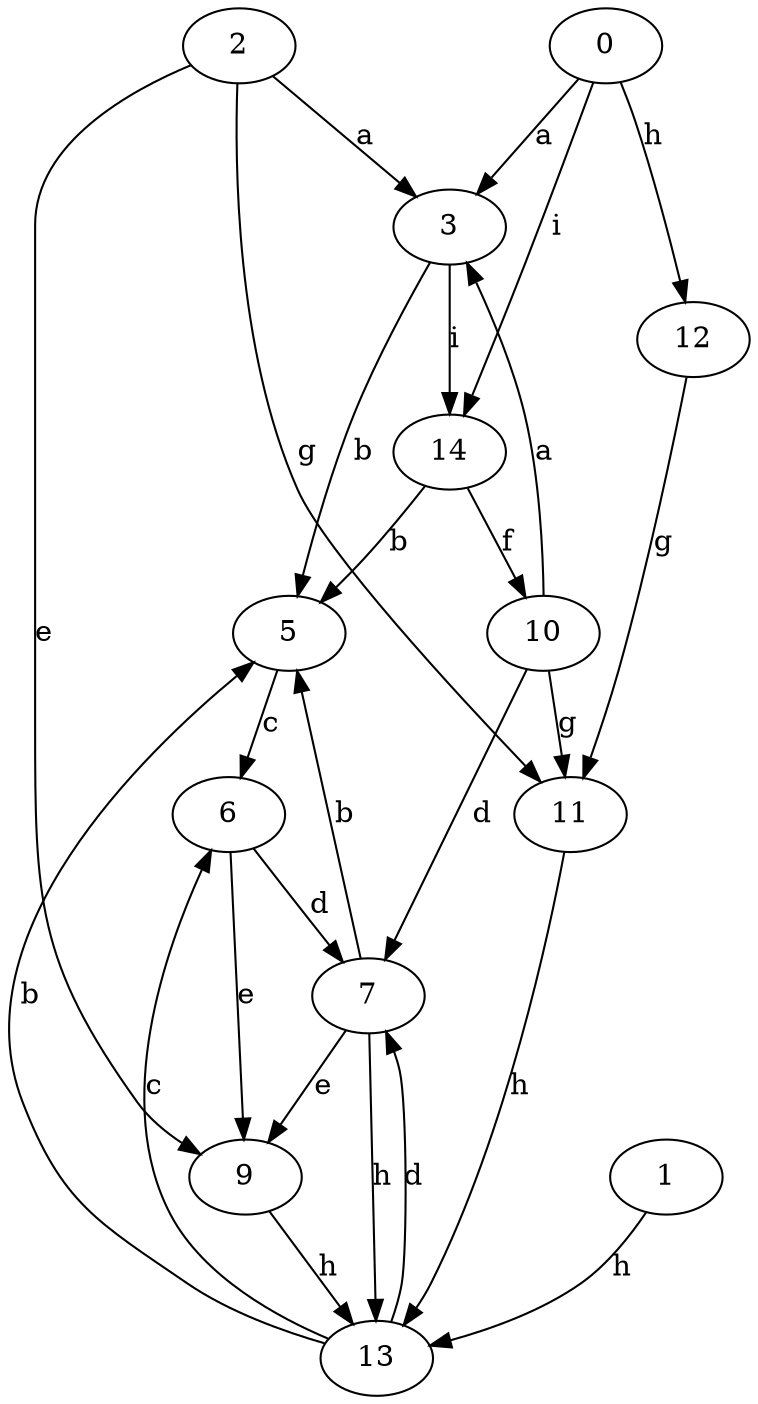 strict digraph  {
2;
3;
5;
6;
7;
9;
0;
10;
11;
12;
1;
13;
14;
2 -> 3  [label=a];
2 -> 9  [label=e];
2 -> 11  [label=g];
3 -> 5  [label=b];
3 -> 14  [label=i];
5 -> 6  [label=c];
6 -> 7  [label=d];
6 -> 9  [label=e];
7 -> 5  [label=b];
7 -> 9  [label=e];
7 -> 13  [label=h];
9 -> 13  [label=h];
0 -> 3  [label=a];
0 -> 12  [label=h];
0 -> 14  [label=i];
10 -> 3  [label=a];
10 -> 7  [label=d];
10 -> 11  [label=g];
11 -> 13  [label=h];
12 -> 11  [label=g];
1 -> 13  [label=h];
13 -> 5  [label=b];
13 -> 6  [label=c];
13 -> 7  [label=d];
14 -> 5  [label=b];
14 -> 10  [label=f];
}
